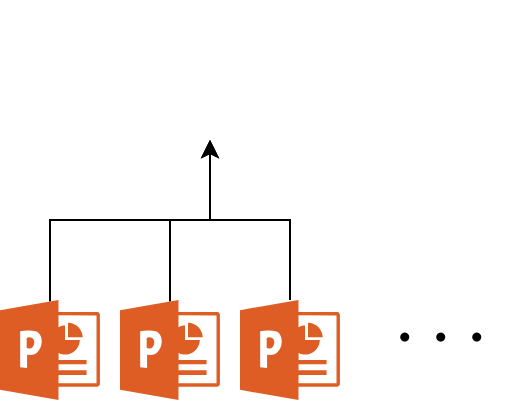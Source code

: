 <mxfile version="13.6.0" type="device"><diagram id="FbbYqh9yNbdE1EvoRu8O" name="Page-1"><mxGraphModel dx="782" dy="459" grid="1" gridSize="10" guides="1" tooltips="1" connect="1" arrows="1" fold="1" page="1" pageScale="1" pageWidth="850" pageHeight="1100" math="0" shadow="0"><root><mxCell id="0"/><mxCell id="1" parent="0"/><mxCell id="FdvzjQL5HCdlbONj_e_a-1" value="" style="shape=image;html=1;verticalAlign=top;verticalLabelPosition=bottom;labelBackgroundColor=#ffffff;imageAspect=0;aspect=fixed;image=https://cdn4.iconfinder.com/data/icons/logos-and-brands/512/119_Excel_logo_logos-128.png" vertex="1" parent="1"><mxGeometry x="210" y="50" width="70" height="70" as="geometry"/></mxCell><mxCell id="FdvzjQL5HCdlbONj_e_a-8" style="edgeStyle=orthogonalEdgeStyle;rounded=0;orthogonalLoop=1;jettySize=auto;html=1;exitX=0.5;exitY=0.015;exitDx=0;exitDy=0;exitPerimeter=0;" edge="1" parent="1" source="FdvzjQL5HCdlbONj_e_a-2" target="FdvzjQL5HCdlbONj_e_a-1"><mxGeometry relative="1" as="geometry"/></mxCell><mxCell id="FdvzjQL5HCdlbONj_e_a-2" value="" style="aspect=fixed;pointerEvents=1;shadow=0;dashed=0;html=1;strokeColor=none;labelPosition=center;verticalLabelPosition=bottom;verticalAlign=top;align=center;shape=mxgraph.mscae.other.powerpoint;fillColor=#DE5D24;" vertex="1" parent="1"><mxGeometry x="140" y="200" width="50" height="50" as="geometry"/></mxCell><mxCell id="FdvzjQL5HCdlbONj_e_a-9" style="edgeStyle=orthogonalEdgeStyle;rounded=0;orthogonalLoop=1;jettySize=auto;html=1;exitX=0.5;exitY=0.015;exitDx=0;exitDy=0;exitPerimeter=0;" edge="1" parent="1" source="FdvzjQL5HCdlbONj_e_a-3" target="FdvzjQL5HCdlbONj_e_a-1"><mxGeometry relative="1" as="geometry"/></mxCell><mxCell id="FdvzjQL5HCdlbONj_e_a-3" value="" style="aspect=fixed;pointerEvents=1;shadow=0;dashed=0;html=1;strokeColor=none;labelPosition=center;verticalLabelPosition=bottom;verticalAlign=top;align=center;shape=mxgraph.mscae.other.powerpoint;fillColor=#DE5D24;" vertex="1" parent="1"><mxGeometry x="200" y="200" width="50" height="50" as="geometry"/></mxCell><mxCell id="FdvzjQL5HCdlbONj_e_a-10" style="edgeStyle=orthogonalEdgeStyle;rounded=0;orthogonalLoop=1;jettySize=auto;html=1;entryX=0.5;entryY=1;entryDx=0;entryDy=0;" edge="1" parent="1" source="FdvzjQL5HCdlbONj_e_a-4" target="FdvzjQL5HCdlbONj_e_a-1"><mxGeometry relative="1" as="geometry"/></mxCell><mxCell id="FdvzjQL5HCdlbONj_e_a-4" value="" style="aspect=fixed;pointerEvents=1;shadow=0;dashed=0;html=1;strokeColor=none;labelPosition=center;verticalLabelPosition=bottom;verticalAlign=top;align=center;shape=mxgraph.mscae.other.powerpoint;fillColor=#DE5D24;" vertex="1" parent="1"><mxGeometry x="260" y="200" width="50" height="50" as="geometry"/></mxCell><mxCell id="FdvzjQL5HCdlbONj_e_a-7" value="&lt;div style=&quot;text-align: justify&quot;&gt;&lt;b&gt;&lt;font style=&quot;font-size: 18px&quot;&gt;・・・&lt;/font&gt;&lt;/b&gt;&lt;/div&gt;" style="text;html=1;strokeColor=none;fillColor=none;align=center;verticalAlign=middle;whiteSpace=wrap;rounded=0;" vertex="1" parent="1"><mxGeometry x="320" y="210" width="80" height="20" as="geometry"/></mxCell></root></mxGraphModel></diagram></mxfile>